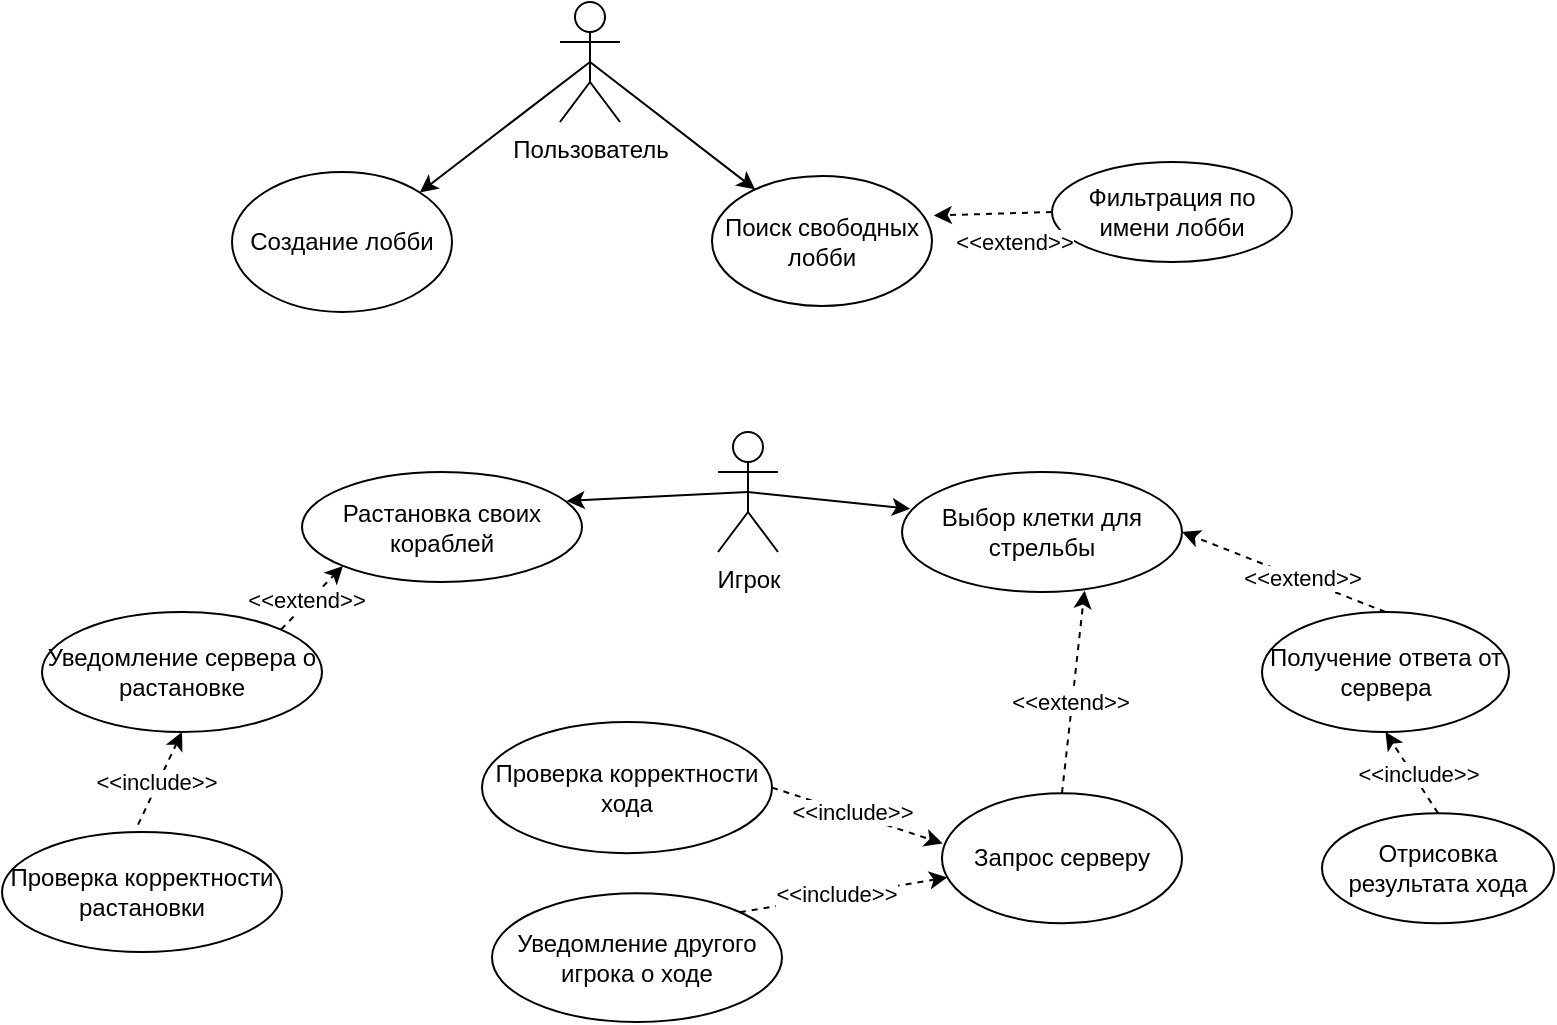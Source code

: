 <mxfile version="24.6.4" type="device">
  <diagram name="Страница — 1" id="bwv7ngIfAG2ciVa7OPDN">
    <mxGraphModel dx="1593" dy="929" grid="1" gridSize="10" guides="1" tooltips="1" connect="1" arrows="1" fold="1" page="1" pageScale="1" pageWidth="827" pageHeight="1169" math="0" shadow="0">
      <root>
        <mxCell id="0" />
        <mxCell id="1" parent="0" />
        <mxCell id="fcCqiFTtpSIbQf2iGS6h-5" style="rounded=0;orthogonalLoop=1;jettySize=auto;html=1;exitX=0.5;exitY=0.5;exitDx=0;exitDy=0;exitPerimeter=0;" parent="1" source="fcCqiFTtpSIbQf2iGS6h-1" target="fcCqiFTtpSIbQf2iGS6h-3" edge="1">
          <mxGeometry relative="1" as="geometry" />
        </mxCell>
        <mxCell id="fcCqiFTtpSIbQf2iGS6h-1" value="Пользователь" style="shape=umlActor;verticalLabelPosition=bottom;verticalAlign=top;html=1;outlineConnect=0;" parent="1" vertex="1">
          <mxGeometry x="304" y="60" width="30" height="60" as="geometry" />
        </mxCell>
        <mxCell id="fcCqiFTtpSIbQf2iGS6h-3" value="Поиск свободных лобби" style="ellipse;whiteSpace=wrap;html=1;" parent="1" vertex="1">
          <mxGeometry x="380" y="147" width="110" height="65" as="geometry" />
        </mxCell>
        <mxCell id="fcCqiFTtpSIbQf2iGS6h-4" value="Фильтрация по имени лобби" style="ellipse;whiteSpace=wrap;html=1;" parent="1" vertex="1">
          <mxGeometry x="550" y="140" width="120" height="50" as="geometry" />
        </mxCell>
        <mxCell id="fcCqiFTtpSIbQf2iGS6h-7" style="rounded=0;orthogonalLoop=1;jettySize=auto;html=1;exitX=0;exitY=0.5;exitDx=0;exitDy=0;entryX=1.008;entryY=0.304;entryDx=0;entryDy=0;entryPerimeter=0;dashed=1;" parent="1" source="fcCqiFTtpSIbQf2iGS6h-4" target="fcCqiFTtpSIbQf2iGS6h-3" edge="1">
          <mxGeometry relative="1" as="geometry" />
        </mxCell>
        <mxCell id="fcCqiFTtpSIbQf2iGS6h-8" value="&amp;lt;&amp;lt;extend&amp;gt;&amp;gt;" style="edgeLabel;html=1;align=center;verticalAlign=middle;resizable=0;points=[];" parent="fcCqiFTtpSIbQf2iGS6h-7" vertex="1" connectable="0">
          <mxGeometry x="-0.011" y="-1" relative="1" as="geometry">
            <mxPoint x="10" y="15" as="offset" />
          </mxGeometry>
        </mxCell>
        <mxCell id="fcCqiFTtpSIbQf2iGS6h-16" value="Игрок" style="shape=umlActor;verticalLabelPosition=bottom;verticalAlign=top;html=1;outlineConnect=0;" parent="1" vertex="1">
          <mxGeometry x="383" y="275" width="30" height="60" as="geometry" />
        </mxCell>
        <mxCell id="fcCqiFTtpSIbQf2iGS6h-22" value="Выбор клетки для стрельбы" style="ellipse;whiteSpace=wrap;html=1;" parent="1" vertex="1">
          <mxGeometry x="475" y="295" width="140" height="60" as="geometry" />
        </mxCell>
        <mxCell id="fcCqiFTtpSIbQf2iGS6h-23" value="Получение ответа от сервера" style="ellipse;whiteSpace=wrap;html=1;" parent="1" vertex="1">
          <mxGeometry x="655" y="365" width="123.5" height="60" as="geometry" />
        </mxCell>
        <mxCell id="fcCqiFTtpSIbQf2iGS6h-25" value="Запрос серверу" style="ellipse;whiteSpace=wrap;html=1;" parent="1" vertex="1">
          <mxGeometry x="495" y="455.58" width="120" height="65" as="geometry" />
        </mxCell>
        <mxCell id="fcCqiFTtpSIbQf2iGS6h-26" value="Отрисовка результата хода" style="ellipse;whiteSpace=wrap;html=1;" parent="1" vertex="1">
          <mxGeometry x="685" y="465.58" width="116" height="55" as="geometry" />
        </mxCell>
        <mxCell id="fcCqiFTtpSIbQf2iGS6h-32" style="rounded=0;orthogonalLoop=1;jettySize=auto;html=1;exitX=0.5;exitY=0.5;exitDx=0;exitDy=0;exitPerimeter=0;entryX=0.029;entryY=0.307;entryDx=0;entryDy=0;entryPerimeter=0;" parent="1" source="fcCqiFTtpSIbQf2iGS6h-16" target="fcCqiFTtpSIbQf2iGS6h-22" edge="1">
          <mxGeometry relative="1" as="geometry" />
        </mxCell>
        <mxCell id="fcCqiFTtpSIbQf2iGS6h-33" style="rounded=0;orthogonalLoop=1;jettySize=auto;html=1;exitX=0.5;exitY=0;exitDx=0;exitDy=0;entryX=1;entryY=0.5;entryDx=0;entryDy=0;dashed=1;" parent="1" source="fcCqiFTtpSIbQf2iGS6h-23" target="fcCqiFTtpSIbQf2iGS6h-22" edge="1">
          <mxGeometry relative="1" as="geometry" />
        </mxCell>
        <mxCell id="fcCqiFTtpSIbQf2iGS6h-42" value="&amp;lt;&amp;lt;extend&amp;gt;&amp;gt;" style="edgeLabel;html=1;align=center;verticalAlign=middle;resizable=0;points=[];" parent="fcCqiFTtpSIbQf2iGS6h-33" vertex="1" connectable="0">
          <mxGeometry x="-0.17" y="-1" relative="1" as="geometry">
            <mxPoint as="offset" />
          </mxGeometry>
        </mxCell>
        <mxCell id="fcCqiFTtpSIbQf2iGS6h-36" style="rounded=0;orthogonalLoop=1;jettySize=auto;html=1;exitX=0.5;exitY=0;exitDx=0;exitDy=0;entryX=0.652;entryY=0.989;entryDx=0;entryDy=0;entryPerimeter=0;dashed=1;" parent="1" source="fcCqiFTtpSIbQf2iGS6h-25" target="fcCqiFTtpSIbQf2iGS6h-22" edge="1">
          <mxGeometry relative="1" as="geometry" />
        </mxCell>
        <mxCell id="fcCqiFTtpSIbQf2iGS6h-49" value="&amp;lt;&amp;lt;extend&amp;gt;&amp;gt;" style="edgeLabel;html=1;align=center;verticalAlign=middle;resizable=0;points=[];" parent="fcCqiFTtpSIbQf2iGS6h-36" vertex="1" connectable="0">
          <mxGeometry x="-0.107" y="1" relative="1" as="geometry">
            <mxPoint as="offset" />
          </mxGeometry>
        </mxCell>
        <mxCell id="fcCqiFTtpSIbQf2iGS6h-39" style="rounded=0;orthogonalLoop=1;jettySize=auto;html=1;entryX=0.5;entryY=1;entryDx=0;entryDy=0;dashed=1;exitX=0.5;exitY=0;exitDx=0;exitDy=0;" parent="1" source="fcCqiFTtpSIbQf2iGS6h-26" target="fcCqiFTtpSIbQf2iGS6h-23" edge="1">
          <mxGeometry relative="1" as="geometry">
            <mxPoint x="725" y="505" as="sourcePoint" />
          </mxGeometry>
        </mxCell>
        <mxCell id="fcCqiFTtpSIbQf2iGS6h-46" value="&amp;lt;&amp;lt;include&amp;gt;&amp;gt;" style="edgeLabel;html=1;align=center;verticalAlign=middle;resizable=0;points=[];" parent="fcCqiFTtpSIbQf2iGS6h-39" vertex="1" connectable="0">
          <mxGeometry x="-0.095" y="-2" relative="1" as="geometry">
            <mxPoint as="offset" />
          </mxGeometry>
        </mxCell>
        <mxCell id="fcCqiFTtpSIbQf2iGS6h-40" style="rounded=0;orthogonalLoop=1;jettySize=auto;html=1;exitX=1;exitY=0;exitDx=0;exitDy=0;entryX=0;entryY=1;entryDx=0;entryDy=0;dashed=1;" parent="1" source="4BpWKvasJpn93aTp2SfP-10" target="fcCqiFTtpSIbQf2iGS6h-52" edge="1">
          <mxGeometry relative="1" as="geometry" />
        </mxCell>
        <mxCell id="fcCqiFTtpSIbQf2iGS6h-41" value="&amp;lt;&amp;lt;extend&amp;gt;&amp;gt;" style="edgeLabel;html=1;align=center;verticalAlign=middle;resizable=0;points=[];" parent="fcCqiFTtpSIbQf2iGS6h-40" vertex="1" connectable="0">
          <mxGeometry x="-0.193" y="1" relative="1" as="geometry">
            <mxPoint y="-1" as="offset" />
          </mxGeometry>
        </mxCell>
        <mxCell id="fcCqiFTtpSIbQf2iGS6h-47" value="Проверка корректности хода" style="ellipse;whiteSpace=wrap;html=1;" parent="1" vertex="1">
          <mxGeometry x="265" y="420" width="145" height="65.58" as="geometry" />
        </mxCell>
        <mxCell id="fcCqiFTtpSIbQf2iGS6h-48" style="rounded=0;orthogonalLoop=1;jettySize=auto;html=1;exitX=1;exitY=0.5;exitDx=0;exitDy=0;entryX=0.003;entryY=0.387;entryDx=0;entryDy=0;entryPerimeter=0;dashed=1;" parent="1" source="fcCqiFTtpSIbQf2iGS6h-47" target="fcCqiFTtpSIbQf2iGS6h-25" edge="1">
          <mxGeometry relative="1" as="geometry" />
        </mxCell>
        <mxCell id="fcCqiFTtpSIbQf2iGS6h-50" value="&amp;lt;&amp;lt;include&amp;gt;&amp;gt;" style="edgeLabel;html=1;align=center;verticalAlign=middle;resizable=0;points=[];" parent="fcCqiFTtpSIbQf2iGS6h-48" vertex="1" connectable="0">
          <mxGeometry x="-0.071" y="2" relative="1" as="geometry">
            <mxPoint y="1" as="offset" />
          </mxGeometry>
        </mxCell>
        <mxCell id="fcCqiFTtpSIbQf2iGS6h-52" value="Растановка своих кораблей" style="ellipse;whiteSpace=wrap;html=1;" parent="1" vertex="1">
          <mxGeometry x="175" y="295" width="140" height="55" as="geometry" />
        </mxCell>
        <mxCell id="fcCqiFTtpSIbQf2iGS6h-53" value="Проверка корректности растановки" style="ellipse;whiteSpace=wrap;html=1;" parent="1" vertex="1">
          <mxGeometry x="25" y="475" width="140" height="60" as="geometry" />
        </mxCell>
        <mxCell id="fcCqiFTtpSIbQf2iGS6h-54" style="rounded=0;orthogonalLoop=1;jettySize=auto;html=1;exitX=0.5;exitY=0.5;exitDx=0;exitDy=0;exitPerimeter=0;entryX=0.945;entryY=0.263;entryDx=0;entryDy=0;entryPerimeter=0;" parent="1" source="fcCqiFTtpSIbQf2iGS6h-16" target="fcCqiFTtpSIbQf2iGS6h-52" edge="1">
          <mxGeometry relative="1" as="geometry" />
        </mxCell>
        <mxCell id="4BpWKvasJpn93aTp2SfP-2" value="Создание лобби" style="ellipse;whiteSpace=wrap;html=1;" vertex="1" parent="1">
          <mxGeometry x="140" y="145" width="110" height="70" as="geometry" />
        </mxCell>
        <mxCell id="4BpWKvasJpn93aTp2SfP-6" style="rounded=0;orthogonalLoop=1;jettySize=auto;html=1;exitX=0.5;exitY=0.5;exitDx=0;exitDy=0;exitPerimeter=0;entryX=1;entryY=0;entryDx=0;entryDy=0;" edge="1" parent="1" source="fcCqiFTtpSIbQf2iGS6h-1" target="4BpWKvasJpn93aTp2SfP-2">
          <mxGeometry relative="1" as="geometry">
            <mxPoint x="329" y="100" as="sourcePoint" />
            <mxPoint x="424" y="151" as="targetPoint" />
          </mxGeometry>
        </mxCell>
        <mxCell id="4BpWKvasJpn93aTp2SfP-8" style="rounded=0;orthogonalLoop=1;jettySize=auto;html=1;exitX=0.486;exitY=-0.061;exitDx=0;exitDy=0;entryX=0.5;entryY=1;entryDx=0;entryDy=0;dashed=1;exitPerimeter=0;" edge="1" parent="1" source="fcCqiFTtpSIbQf2iGS6h-53" target="4BpWKvasJpn93aTp2SfP-10">
          <mxGeometry relative="1" as="geometry">
            <mxPoint x="255" y="415" as="sourcePoint" />
            <mxPoint x="345" y="440" as="targetPoint" />
          </mxGeometry>
        </mxCell>
        <mxCell id="4BpWKvasJpn93aTp2SfP-9" value="&amp;lt;&amp;lt;include&amp;gt;&amp;gt;" style="edgeLabel;html=1;align=center;verticalAlign=middle;resizable=0;points=[];" vertex="1" connectable="0" parent="4BpWKvasJpn93aTp2SfP-8">
          <mxGeometry x="-0.071" y="2" relative="1" as="geometry">
            <mxPoint y="1" as="offset" />
          </mxGeometry>
        </mxCell>
        <mxCell id="4BpWKvasJpn93aTp2SfP-10" value="Уведомление сервера о растановке" style="ellipse;whiteSpace=wrap;html=1;" vertex="1" parent="1">
          <mxGeometry x="45" y="365" width="140" height="60" as="geometry" />
        </mxCell>
        <mxCell id="4BpWKvasJpn93aTp2SfP-11" value="Уведомление другого игрока о ходе" style="ellipse;whiteSpace=wrap;html=1;" vertex="1" parent="1">
          <mxGeometry x="270" y="505.58" width="145" height="64.42" as="geometry" />
        </mxCell>
        <mxCell id="4BpWKvasJpn93aTp2SfP-12" style="rounded=0;orthogonalLoop=1;jettySize=auto;html=1;exitX=1;exitY=0;exitDx=0;exitDy=0;dashed=1;" edge="1" parent="1" source="4BpWKvasJpn93aTp2SfP-11" target="fcCqiFTtpSIbQf2iGS6h-25">
          <mxGeometry relative="1" as="geometry">
            <mxPoint x="415" y="470.58" as="sourcePoint" />
            <mxPoint x="505" y="490.58" as="targetPoint" />
          </mxGeometry>
        </mxCell>
        <mxCell id="4BpWKvasJpn93aTp2SfP-13" value="&amp;lt;&amp;lt;include&amp;gt;&amp;gt;" style="edgeLabel;html=1;align=center;verticalAlign=middle;resizable=0;points=[];" vertex="1" connectable="0" parent="4BpWKvasJpn93aTp2SfP-12">
          <mxGeometry x="-0.071" y="2" relative="1" as="geometry">
            <mxPoint y="1" as="offset" />
          </mxGeometry>
        </mxCell>
      </root>
    </mxGraphModel>
  </diagram>
</mxfile>
